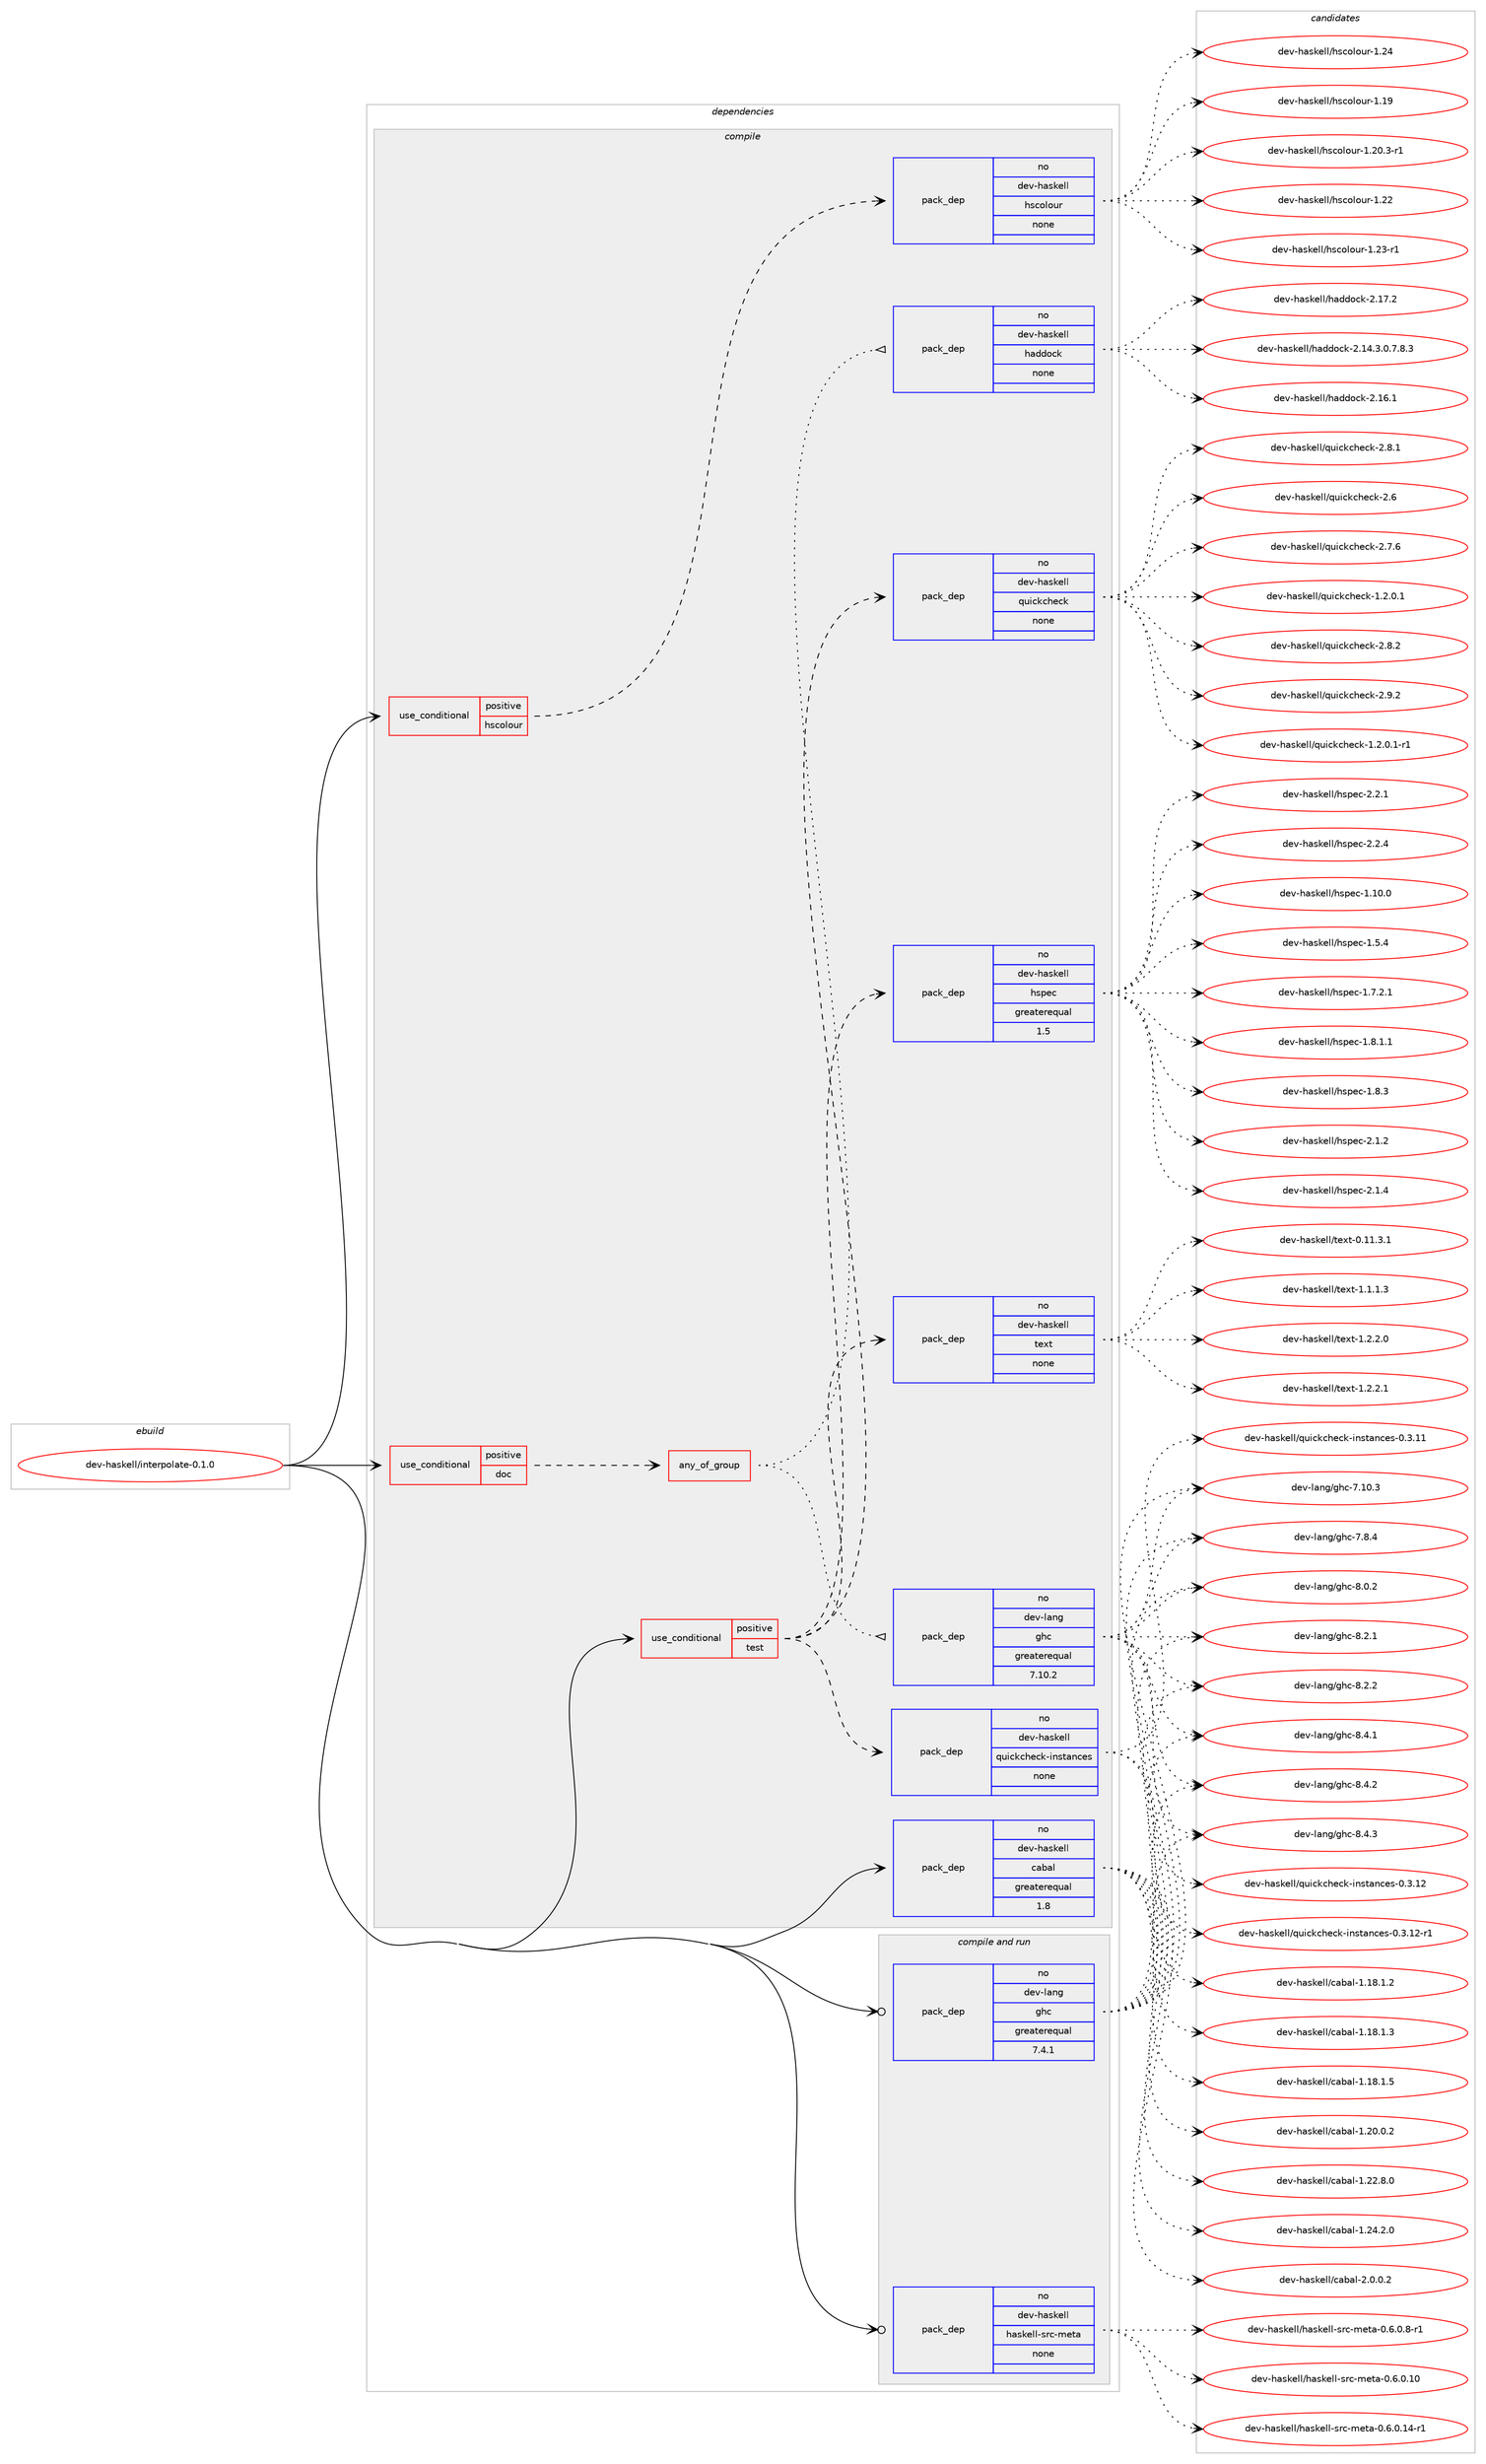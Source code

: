 digraph prolog {

# *************
# Graph options
# *************

newrank=true;
concentrate=true;
compound=true;
graph [rankdir=LR,fontname=Helvetica,fontsize=10,ranksep=1.5];#, ranksep=2.5, nodesep=0.2];
edge  [arrowhead=vee];
node  [fontname=Helvetica,fontsize=10];

# **********
# The ebuild
# **********

subgraph cluster_leftcol {
color=gray;
rank=same;
label=<<i>ebuild</i>>;
id [label="dev-haskell/interpolate-0.1.0", color=red, width=4, href="../dev-haskell/interpolate-0.1.0.svg"];
}

# ****************
# The dependencies
# ****************

subgraph cluster_midcol {
color=gray;
label=<<i>dependencies</i>>;
subgraph cluster_compile {
fillcolor="#eeeeee";
style=filled;
label=<<i>compile</i>>;
subgraph cond360268 {
dependency1336931 [label=<<TABLE BORDER="0" CELLBORDER="1" CELLSPACING="0" CELLPADDING="4"><TR><TD ROWSPAN="3" CELLPADDING="10">use_conditional</TD></TR><TR><TD>positive</TD></TR><TR><TD>doc</TD></TR></TABLE>>, shape=none, color=red];
subgraph any21139 {
dependency1336932 [label=<<TABLE BORDER="0" CELLBORDER="1" CELLSPACING="0" CELLPADDING="4"><TR><TD CELLPADDING="10">any_of_group</TD></TR></TABLE>>, shape=none, color=red];subgraph pack954972 {
dependency1336933 [label=<<TABLE BORDER="0" CELLBORDER="1" CELLSPACING="0" CELLPADDING="4" WIDTH="220"><TR><TD ROWSPAN="6" CELLPADDING="30">pack_dep</TD></TR><TR><TD WIDTH="110">no</TD></TR><TR><TD>dev-haskell</TD></TR><TR><TD>haddock</TD></TR><TR><TD>none</TD></TR><TR><TD></TD></TR></TABLE>>, shape=none, color=blue];
}
dependency1336932:e -> dependency1336933:w [weight=20,style="dotted",arrowhead="oinv"];
subgraph pack954973 {
dependency1336934 [label=<<TABLE BORDER="0" CELLBORDER="1" CELLSPACING="0" CELLPADDING="4" WIDTH="220"><TR><TD ROWSPAN="6" CELLPADDING="30">pack_dep</TD></TR><TR><TD WIDTH="110">no</TD></TR><TR><TD>dev-lang</TD></TR><TR><TD>ghc</TD></TR><TR><TD>greaterequal</TD></TR><TR><TD>7.10.2</TD></TR></TABLE>>, shape=none, color=blue];
}
dependency1336932:e -> dependency1336934:w [weight=20,style="dotted",arrowhead="oinv"];
}
dependency1336931:e -> dependency1336932:w [weight=20,style="dashed",arrowhead="vee"];
}
id:e -> dependency1336931:w [weight=20,style="solid",arrowhead="vee"];
subgraph cond360269 {
dependency1336935 [label=<<TABLE BORDER="0" CELLBORDER="1" CELLSPACING="0" CELLPADDING="4"><TR><TD ROWSPAN="3" CELLPADDING="10">use_conditional</TD></TR><TR><TD>positive</TD></TR><TR><TD>hscolour</TD></TR></TABLE>>, shape=none, color=red];
subgraph pack954974 {
dependency1336936 [label=<<TABLE BORDER="0" CELLBORDER="1" CELLSPACING="0" CELLPADDING="4" WIDTH="220"><TR><TD ROWSPAN="6" CELLPADDING="30">pack_dep</TD></TR><TR><TD WIDTH="110">no</TD></TR><TR><TD>dev-haskell</TD></TR><TR><TD>hscolour</TD></TR><TR><TD>none</TD></TR><TR><TD></TD></TR></TABLE>>, shape=none, color=blue];
}
dependency1336935:e -> dependency1336936:w [weight=20,style="dashed",arrowhead="vee"];
}
id:e -> dependency1336935:w [weight=20,style="solid",arrowhead="vee"];
subgraph cond360270 {
dependency1336937 [label=<<TABLE BORDER="0" CELLBORDER="1" CELLSPACING="0" CELLPADDING="4"><TR><TD ROWSPAN="3" CELLPADDING="10">use_conditional</TD></TR><TR><TD>positive</TD></TR><TR><TD>test</TD></TR></TABLE>>, shape=none, color=red];
subgraph pack954975 {
dependency1336938 [label=<<TABLE BORDER="0" CELLBORDER="1" CELLSPACING="0" CELLPADDING="4" WIDTH="220"><TR><TD ROWSPAN="6" CELLPADDING="30">pack_dep</TD></TR><TR><TD WIDTH="110">no</TD></TR><TR><TD>dev-haskell</TD></TR><TR><TD>hspec</TD></TR><TR><TD>greaterequal</TD></TR><TR><TD>1.5</TD></TR></TABLE>>, shape=none, color=blue];
}
dependency1336937:e -> dependency1336938:w [weight=20,style="dashed",arrowhead="vee"];
subgraph pack954976 {
dependency1336939 [label=<<TABLE BORDER="0" CELLBORDER="1" CELLSPACING="0" CELLPADDING="4" WIDTH="220"><TR><TD ROWSPAN="6" CELLPADDING="30">pack_dep</TD></TR><TR><TD WIDTH="110">no</TD></TR><TR><TD>dev-haskell</TD></TR><TR><TD>quickcheck</TD></TR><TR><TD>none</TD></TR><TR><TD></TD></TR></TABLE>>, shape=none, color=blue];
}
dependency1336937:e -> dependency1336939:w [weight=20,style="dashed",arrowhead="vee"];
subgraph pack954977 {
dependency1336940 [label=<<TABLE BORDER="0" CELLBORDER="1" CELLSPACING="0" CELLPADDING="4" WIDTH="220"><TR><TD ROWSPAN="6" CELLPADDING="30">pack_dep</TD></TR><TR><TD WIDTH="110">no</TD></TR><TR><TD>dev-haskell</TD></TR><TR><TD>quickcheck-instances</TD></TR><TR><TD>none</TD></TR><TR><TD></TD></TR></TABLE>>, shape=none, color=blue];
}
dependency1336937:e -> dependency1336940:w [weight=20,style="dashed",arrowhead="vee"];
subgraph pack954978 {
dependency1336941 [label=<<TABLE BORDER="0" CELLBORDER="1" CELLSPACING="0" CELLPADDING="4" WIDTH="220"><TR><TD ROWSPAN="6" CELLPADDING="30">pack_dep</TD></TR><TR><TD WIDTH="110">no</TD></TR><TR><TD>dev-haskell</TD></TR><TR><TD>text</TD></TR><TR><TD>none</TD></TR><TR><TD></TD></TR></TABLE>>, shape=none, color=blue];
}
dependency1336937:e -> dependency1336941:w [weight=20,style="dashed",arrowhead="vee"];
}
id:e -> dependency1336937:w [weight=20,style="solid",arrowhead="vee"];
subgraph pack954979 {
dependency1336942 [label=<<TABLE BORDER="0" CELLBORDER="1" CELLSPACING="0" CELLPADDING="4" WIDTH="220"><TR><TD ROWSPAN="6" CELLPADDING="30">pack_dep</TD></TR><TR><TD WIDTH="110">no</TD></TR><TR><TD>dev-haskell</TD></TR><TR><TD>cabal</TD></TR><TR><TD>greaterequal</TD></TR><TR><TD>1.8</TD></TR></TABLE>>, shape=none, color=blue];
}
id:e -> dependency1336942:w [weight=20,style="solid",arrowhead="vee"];
}
subgraph cluster_compileandrun {
fillcolor="#eeeeee";
style=filled;
label=<<i>compile and run</i>>;
subgraph pack954980 {
dependency1336943 [label=<<TABLE BORDER="0" CELLBORDER="1" CELLSPACING="0" CELLPADDING="4" WIDTH="220"><TR><TD ROWSPAN="6" CELLPADDING="30">pack_dep</TD></TR><TR><TD WIDTH="110">no</TD></TR><TR><TD>dev-haskell</TD></TR><TR><TD>haskell-src-meta</TD></TR><TR><TD>none</TD></TR><TR><TD></TD></TR></TABLE>>, shape=none, color=blue];
}
id:e -> dependency1336943:w [weight=20,style="solid",arrowhead="odotvee"];
subgraph pack954981 {
dependency1336944 [label=<<TABLE BORDER="0" CELLBORDER="1" CELLSPACING="0" CELLPADDING="4" WIDTH="220"><TR><TD ROWSPAN="6" CELLPADDING="30">pack_dep</TD></TR><TR><TD WIDTH="110">no</TD></TR><TR><TD>dev-lang</TD></TR><TR><TD>ghc</TD></TR><TR><TD>greaterequal</TD></TR><TR><TD>7.4.1</TD></TR></TABLE>>, shape=none, color=blue];
}
id:e -> dependency1336944:w [weight=20,style="solid",arrowhead="odotvee"];
}
subgraph cluster_run {
fillcolor="#eeeeee";
style=filled;
label=<<i>run</i>>;
}
}

# **************
# The candidates
# **************

subgraph cluster_choices {
rank=same;
color=gray;
label=<<i>candidates</i>>;

subgraph choice954972 {
color=black;
nodesep=1;
choice1001011184510497115107101108108471049710010011199107455046495246514648465546564651 [label="dev-haskell/haddock-2.14.3.0.7.8.3", color=red, width=4,href="../dev-haskell/haddock-2.14.3.0.7.8.3.svg"];
choice100101118451049711510710110810847104971001001119910745504649544649 [label="dev-haskell/haddock-2.16.1", color=red, width=4,href="../dev-haskell/haddock-2.16.1.svg"];
choice100101118451049711510710110810847104971001001119910745504649554650 [label="dev-haskell/haddock-2.17.2", color=red, width=4,href="../dev-haskell/haddock-2.17.2.svg"];
dependency1336933:e -> choice1001011184510497115107101108108471049710010011199107455046495246514648465546564651:w [style=dotted,weight="100"];
dependency1336933:e -> choice100101118451049711510710110810847104971001001119910745504649544649:w [style=dotted,weight="100"];
dependency1336933:e -> choice100101118451049711510710110810847104971001001119910745504649554650:w [style=dotted,weight="100"];
}
subgraph choice954973 {
color=black;
nodesep=1;
choice1001011184510897110103471031049945554649484651 [label="dev-lang/ghc-7.10.3", color=red, width=4,href="../dev-lang/ghc-7.10.3.svg"];
choice10010111845108971101034710310499455546564652 [label="dev-lang/ghc-7.8.4", color=red, width=4,href="../dev-lang/ghc-7.8.4.svg"];
choice10010111845108971101034710310499455646484650 [label="dev-lang/ghc-8.0.2", color=red, width=4,href="../dev-lang/ghc-8.0.2.svg"];
choice10010111845108971101034710310499455646504649 [label="dev-lang/ghc-8.2.1", color=red, width=4,href="../dev-lang/ghc-8.2.1.svg"];
choice10010111845108971101034710310499455646504650 [label="dev-lang/ghc-8.2.2", color=red, width=4,href="../dev-lang/ghc-8.2.2.svg"];
choice10010111845108971101034710310499455646524649 [label="dev-lang/ghc-8.4.1", color=red, width=4,href="../dev-lang/ghc-8.4.1.svg"];
choice10010111845108971101034710310499455646524650 [label="dev-lang/ghc-8.4.2", color=red, width=4,href="../dev-lang/ghc-8.4.2.svg"];
choice10010111845108971101034710310499455646524651 [label="dev-lang/ghc-8.4.3", color=red, width=4,href="../dev-lang/ghc-8.4.3.svg"];
dependency1336934:e -> choice1001011184510897110103471031049945554649484651:w [style=dotted,weight="100"];
dependency1336934:e -> choice10010111845108971101034710310499455546564652:w [style=dotted,weight="100"];
dependency1336934:e -> choice10010111845108971101034710310499455646484650:w [style=dotted,weight="100"];
dependency1336934:e -> choice10010111845108971101034710310499455646504649:w [style=dotted,weight="100"];
dependency1336934:e -> choice10010111845108971101034710310499455646504650:w [style=dotted,weight="100"];
dependency1336934:e -> choice10010111845108971101034710310499455646524649:w [style=dotted,weight="100"];
dependency1336934:e -> choice10010111845108971101034710310499455646524650:w [style=dotted,weight="100"];
dependency1336934:e -> choice10010111845108971101034710310499455646524651:w [style=dotted,weight="100"];
}
subgraph choice954974 {
color=black;
nodesep=1;
choice100101118451049711510710110810847104115991111081111171144549464957 [label="dev-haskell/hscolour-1.19", color=red, width=4,href="../dev-haskell/hscolour-1.19.svg"];
choice10010111845104971151071011081084710411599111108111117114454946504846514511449 [label="dev-haskell/hscolour-1.20.3-r1", color=red, width=4,href="../dev-haskell/hscolour-1.20.3-r1.svg"];
choice100101118451049711510710110810847104115991111081111171144549465050 [label="dev-haskell/hscolour-1.22", color=red, width=4,href="../dev-haskell/hscolour-1.22.svg"];
choice1001011184510497115107101108108471041159911110811111711445494650514511449 [label="dev-haskell/hscolour-1.23-r1", color=red, width=4,href="../dev-haskell/hscolour-1.23-r1.svg"];
choice100101118451049711510710110810847104115991111081111171144549465052 [label="dev-haskell/hscolour-1.24", color=red, width=4,href="../dev-haskell/hscolour-1.24.svg"];
dependency1336936:e -> choice100101118451049711510710110810847104115991111081111171144549464957:w [style=dotted,weight="100"];
dependency1336936:e -> choice10010111845104971151071011081084710411599111108111117114454946504846514511449:w [style=dotted,weight="100"];
dependency1336936:e -> choice100101118451049711510710110810847104115991111081111171144549465050:w [style=dotted,weight="100"];
dependency1336936:e -> choice1001011184510497115107101108108471041159911110811111711445494650514511449:w [style=dotted,weight="100"];
dependency1336936:e -> choice100101118451049711510710110810847104115991111081111171144549465052:w [style=dotted,weight="100"];
}
subgraph choice954975 {
color=black;
nodesep=1;
choice1001011184510497115107101108108471041151121019945494649484648 [label="dev-haskell/hspec-1.10.0", color=red, width=4,href="../dev-haskell/hspec-1.10.0.svg"];
choice10010111845104971151071011081084710411511210199454946534652 [label="dev-haskell/hspec-1.5.4", color=red, width=4,href="../dev-haskell/hspec-1.5.4.svg"];
choice100101118451049711510710110810847104115112101994549465546504649 [label="dev-haskell/hspec-1.7.2.1", color=red, width=4,href="../dev-haskell/hspec-1.7.2.1.svg"];
choice100101118451049711510710110810847104115112101994549465646494649 [label="dev-haskell/hspec-1.8.1.1", color=red, width=4,href="../dev-haskell/hspec-1.8.1.1.svg"];
choice10010111845104971151071011081084710411511210199454946564651 [label="dev-haskell/hspec-1.8.3", color=red, width=4,href="../dev-haskell/hspec-1.8.3.svg"];
choice10010111845104971151071011081084710411511210199455046494650 [label="dev-haskell/hspec-2.1.2", color=red, width=4,href="../dev-haskell/hspec-2.1.2.svg"];
choice10010111845104971151071011081084710411511210199455046494652 [label="dev-haskell/hspec-2.1.4", color=red, width=4,href="../dev-haskell/hspec-2.1.4.svg"];
choice10010111845104971151071011081084710411511210199455046504649 [label="dev-haskell/hspec-2.2.1", color=red, width=4,href="../dev-haskell/hspec-2.2.1.svg"];
choice10010111845104971151071011081084710411511210199455046504652 [label="dev-haskell/hspec-2.2.4", color=red, width=4,href="../dev-haskell/hspec-2.2.4.svg"];
dependency1336938:e -> choice1001011184510497115107101108108471041151121019945494649484648:w [style=dotted,weight="100"];
dependency1336938:e -> choice10010111845104971151071011081084710411511210199454946534652:w [style=dotted,weight="100"];
dependency1336938:e -> choice100101118451049711510710110810847104115112101994549465546504649:w [style=dotted,weight="100"];
dependency1336938:e -> choice100101118451049711510710110810847104115112101994549465646494649:w [style=dotted,weight="100"];
dependency1336938:e -> choice10010111845104971151071011081084710411511210199454946564651:w [style=dotted,weight="100"];
dependency1336938:e -> choice10010111845104971151071011081084710411511210199455046494650:w [style=dotted,weight="100"];
dependency1336938:e -> choice10010111845104971151071011081084710411511210199455046494652:w [style=dotted,weight="100"];
dependency1336938:e -> choice10010111845104971151071011081084710411511210199455046504649:w [style=dotted,weight="100"];
dependency1336938:e -> choice10010111845104971151071011081084710411511210199455046504652:w [style=dotted,weight="100"];
}
subgraph choice954976 {
color=black;
nodesep=1;
choice1001011184510497115107101108108471131171059910799104101991074549465046484649 [label="dev-haskell/quickcheck-1.2.0.1", color=red, width=4,href="../dev-haskell/quickcheck-1.2.0.1.svg"];
choice10010111845104971151071011081084711311710599107991041019910745494650464846494511449 [label="dev-haskell/quickcheck-1.2.0.1-r1", color=red, width=4,href="../dev-haskell/quickcheck-1.2.0.1-r1.svg"];
choice10010111845104971151071011081084711311710599107991041019910745504654 [label="dev-haskell/quickcheck-2.6", color=red, width=4,href="../dev-haskell/quickcheck-2.6.svg"];
choice100101118451049711510710110810847113117105991079910410199107455046554654 [label="dev-haskell/quickcheck-2.7.6", color=red, width=4,href="../dev-haskell/quickcheck-2.7.6.svg"];
choice100101118451049711510710110810847113117105991079910410199107455046564649 [label="dev-haskell/quickcheck-2.8.1", color=red, width=4,href="../dev-haskell/quickcheck-2.8.1.svg"];
choice100101118451049711510710110810847113117105991079910410199107455046564650 [label="dev-haskell/quickcheck-2.8.2", color=red, width=4,href="../dev-haskell/quickcheck-2.8.2.svg"];
choice100101118451049711510710110810847113117105991079910410199107455046574650 [label="dev-haskell/quickcheck-2.9.2", color=red, width=4,href="../dev-haskell/quickcheck-2.9.2.svg"];
dependency1336939:e -> choice1001011184510497115107101108108471131171059910799104101991074549465046484649:w [style=dotted,weight="100"];
dependency1336939:e -> choice10010111845104971151071011081084711311710599107991041019910745494650464846494511449:w [style=dotted,weight="100"];
dependency1336939:e -> choice10010111845104971151071011081084711311710599107991041019910745504654:w [style=dotted,weight="100"];
dependency1336939:e -> choice100101118451049711510710110810847113117105991079910410199107455046554654:w [style=dotted,weight="100"];
dependency1336939:e -> choice100101118451049711510710110810847113117105991079910410199107455046564649:w [style=dotted,weight="100"];
dependency1336939:e -> choice100101118451049711510710110810847113117105991079910410199107455046564650:w [style=dotted,weight="100"];
dependency1336939:e -> choice100101118451049711510710110810847113117105991079910410199107455046574650:w [style=dotted,weight="100"];
}
subgraph choice954977 {
color=black;
nodesep=1;
choice10010111845104971151071011081084711311710599107991041019910745105110115116971109910111545484651464949 [label="dev-haskell/quickcheck-instances-0.3.11", color=red, width=4,href="../dev-haskell/quickcheck-instances-0.3.11.svg"];
choice10010111845104971151071011081084711311710599107991041019910745105110115116971109910111545484651464950 [label="dev-haskell/quickcheck-instances-0.3.12", color=red, width=4,href="../dev-haskell/quickcheck-instances-0.3.12.svg"];
choice100101118451049711510710110810847113117105991079910410199107451051101151169711099101115454846514649504511449 [label="dev-haskell/quickcheck-instances-0.3.12-r1", color=red, width=4,href="../dev-haskell/quickcheck-instances-0.3.12-r1.svg"];
dependency1336940:e -> choice10010111845104971151071011081084711311710599107991041019910745105110115116971109910111545484651464949:w [style=dotted,weight="100"];
dependency1336940:e -> choice10010111845104971151071011081084711311710599107991041019910745105110115116971109910111545484651464950:w [style=dotted,weight="100"];
dependency1336940:e -> choice100101118451049711510710110810847113117105991079910410199107451051101151169711099101115454846514649504511449:w [style=dotted,weight="100"];
}
subgraph choice954978 {
color=black;
nodesep=1;
choice100101118451049711510710110810847116101120116454846494946514649 [label="dev-haskell/text-0.11.3.1", color=red, width=4,href="../dev-haskell/text-0.11.3.1.svg"];
choice1001011184510497115107101108108471161011201164549464946494651 [label="dev-haskell/text-1.1.1.3", color=red, width=4,href="../dev-haskell/text-1.1.1.3.svg"];
choice1001011184510497115107101108108471161011201164549465046504648 [label="dev-haskell/text-1.2.2.0", color=red, width=4,href="../dev-haskell/text-1.2.2.0.svg"];
choice1001011184510497115107101108108471161011201164549465046504649 [label="dev-haskell/text-1.2.2.1", color=red, width=4,href="../dev-haskell/text-1.2.2.1.svg"];
dependency1336941:e -> choice100101118451049711510710110810847116101120116454846494946514649:w [style=dotted,weight="100"];
dependency1336941:e -> choice1001011184510497115107101108108471161011201164549464946494651:w [style=dotted,weight="100"];
dependency1336941:e -> choice1001011184510497115107101108108471161011201164549465046504648:w [style=dotted,weight="100"];
dependency1336941:e -> choice1001011184510497115107101108108471161011201164549465046504649:w [style=dotted,weight="100"];
}
subgraph choice954979 {
color=black;
nodesep=1;
choice10010111845104971151071011081084799979897108454946495646494650 [label="dev-haskell/cabal-1.18.1.2", color=red, width=4,href="../dev-haskell/cabal-1.18.1.2.svg"];
choice10010111845104971151071011081084799979897108454946495646494651 [label="dev-haskell/cabal-1.18.1.3", color=red, width=4,href="../dev-haskell/cabal-1.18.1.3.svg"];
choice10010111845104971151071011081084799979897108454946495646494653 [label="dev-haskell/cabal-1.18.1.5", color=red, width=4,href="../dev-haskell/cabal-1.18.1.5.svg"];
choice10010111845104971151071011081084799979897108454946504846484650 [label="dev-haskell/cabal-1.20.0.2", color=red, width=4,href="../dev-haskell/cabal-1.20.0.2.svg"];
choice10010111845104971151071011081084799979897108454946505046564648 [label="dev-haskell/cabal-1.22.8.0", color=red, width=4,href="../dev-haskell/cabal-1.22.8.0.svg"];
choice10010111845104971151071011081084799979897108454946505246504648 [label="dev-haskell/cabal-1.24.2.0", color=red, width=4,href="../dev-haskell/cabal-1.24.2.0.svg"];
choice100101118451049711510710110810847999798971084550464846484650 [label="dev-haskell/cabal-2.0.0.2", color=red, width=4,href="../dev-haskell/cabal-2.0.0.2.svg"];
dependency1336942:e -> choice10010111845104971151071011081084799979897108454946495646494650:w [style=dotted,weight="100"];
dependency1336942:e -> choice10010111845104971151071011081084799979897108454946495646494651:w [style=dotted,weight="100"];
dependency1336942:e -> choice10010111845104971151071011081084799979897108454946495646494653:w [style=dotted,weight="100"];
dependency1336942:e -> choice10010111845104971151071011081084799979897108454946504846484650:w [style=dotted,weight="100"];
dependency1336942:e -> choice10010111845104971151071011081084799979897108454946505046564648:w [style=dotted,weight="100"];
dependency1336942:e -> choice10010111845104971151071011081084799979897108454946505246504648:w [style=dotted,weight="100"];
dependency1336942:e -> choice100101118451049711510710110810847999798971084550464846484650:w [style=dotted,weight="100"];
}
subgraph choice954980 {
color=black;
nodesep=1;
choice1001011184510497115107101108108471049711510710110810845115114994510910111697454846544648464948 [label="dev-haskell/haskell-src-meta-0.6.0.10", color=red, width=4,href="../dev-haskell/haskell-src-meta-0.6.0.10.svg"];
choice10010111845104971151071011081084710497115107101108108451151149945109101116974548465446484649524511449 [label="dev-haskell/haskell-src-meta-0.6.0.14-r1", color=red, width=4,href="../dev-haskell/haskell-src-meta-0.6.0.14-r1.svg"];
choice100101118451049711510710110810847104971151071011081084511511499451091011169745484654464846564511449 [label="dev-haskell/haskell-src-meta-0.6.0.8-r1", color=red, width=4,href="../dev-haskell/haskell-src-meta-0.6.0.8-r1.svg"];
dependency1336943:e -> choice1001011184510497115107101108108471049711510710110810845115114994510910111697454846544648464948:w [style=dotted,weight="100"];
dependency1336943:e -> choice10010111845104971151071011081084710497115107101108108451151149945109101116974548465446484649524511449:w [style=dotted,weight="100"];
dependency1336943:e -> choice100101118451049711510710110810847104971151071011081084511511499451091011169745484654464846564511449:w [style=dotted,weight="100"];
}
subgraph choice954981 {
color=black;
nodesep=1;
choice1001011184510897110103471031049945554649484651 [label="dev-lang/ghc-7.10.3", color=red, width=4,href="../dev-lang/ghc-7.10.3.svg"];
choice10010111845108971101034710310499455546564652 [label="dev-lang/ghc-7.8.4", color=red, width=4,href="../dev-lang/ghc-7.8.4.svg"];
choice10010111845108971101034710310499455646484650 [label="dev-lang/ghc-8.0.2", color=red, width=4,href="../dev-lang/ghc-8.0.2.svg"];
choice10010111845108971101034710310499455646504649 [label="dev-lang/ghc-8.2.1", color=red, width=4,href="../dev-lang/ghc-8.2.1.svg"];
choice10010111845108971101034710310499455646504650 [label="dev-lang/ghc-8.2.2", color=red, width=4,href="../dev-lang/ghc-8.2.2.svg"];
choice10010111845108971101034710310499455646524649 [label="dev-lang/ghc-8.4.1", color=red, width=4,href="../dev-lang/ghc-8.4.1.svg"];
choice10010111845108971101034710310499455646524650 [label="dev-lang/ghc-8.4.2", color=red, width=4,href="../dev-lang/ghc-8.4.2.svg"];
choice10010111845108971101034710310499455646524651 [label="dev-lang/ghc-8.4.3", color=red, width=4,href="../dev-lang/ghc-8.4.3.svg"];
dependency1336944:e -> choice1001011184510897110103471031049945554649484651:w [style=dotted,weight="100"];
dependency1336944:e -> choice10010111845108971101034710310499455546564652:w [style=dotted,weight="100"];
dependency1336944:e -> choice10010111845108971101034710310499455646484650:w [style=dotted,weight="100"];
dependency1336944:e -> choice10010111845108971101034710310499455646504649:w [style=dotted,weight="100"];
dependency1336944:e -> choice10010111845108971101034710310499455646504650:w [style=dotted,weight="100"];
dependency1336944:e -> choice10010111845108971101034710310499455646524649:w [style=dotted,weight="100"];
dependency1336944:e -> choice10010111845108971101034710310499455646524650:w [style=dotted,weight="100"];
dependency1336944:e -> choice10010111845108971101034710310499455646524651:w [style=dotted,weight="100"];
}
}

}

